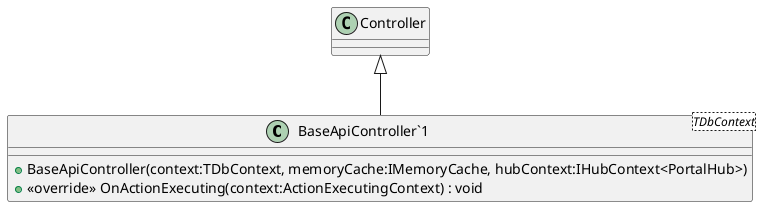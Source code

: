 @startuml
class "BaseApiController`1"<TDbContext> {
    + BaseApiController(context:TDbContext, memoryCache:IMemoryCache, hubContext:IHubContext<PortalHub>)
    + <<override>> OnActionExecuting(context:ActionExecutingContext) : void
}
Controller <|-- "BaseApiController`1"
@enduml
